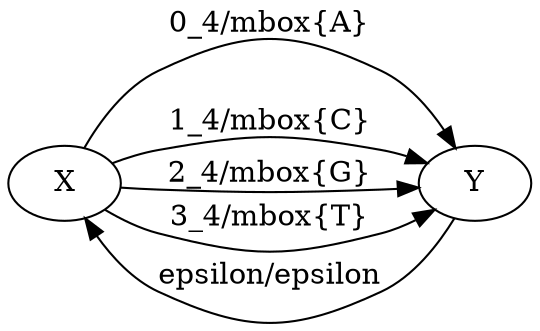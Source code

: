 digraph G {
	rankdir=LR;
	X -> Y [label="0_4/\mbox{A}"];
	X -> Y [label="1_4/\mbox{C}"];
	X -> Y [label="2_4/\mbox{G}"];
	X -> Y [label="3_4/\mbox{T}"];
	Y -> X [label="\epsilon/\epsilon"];
}